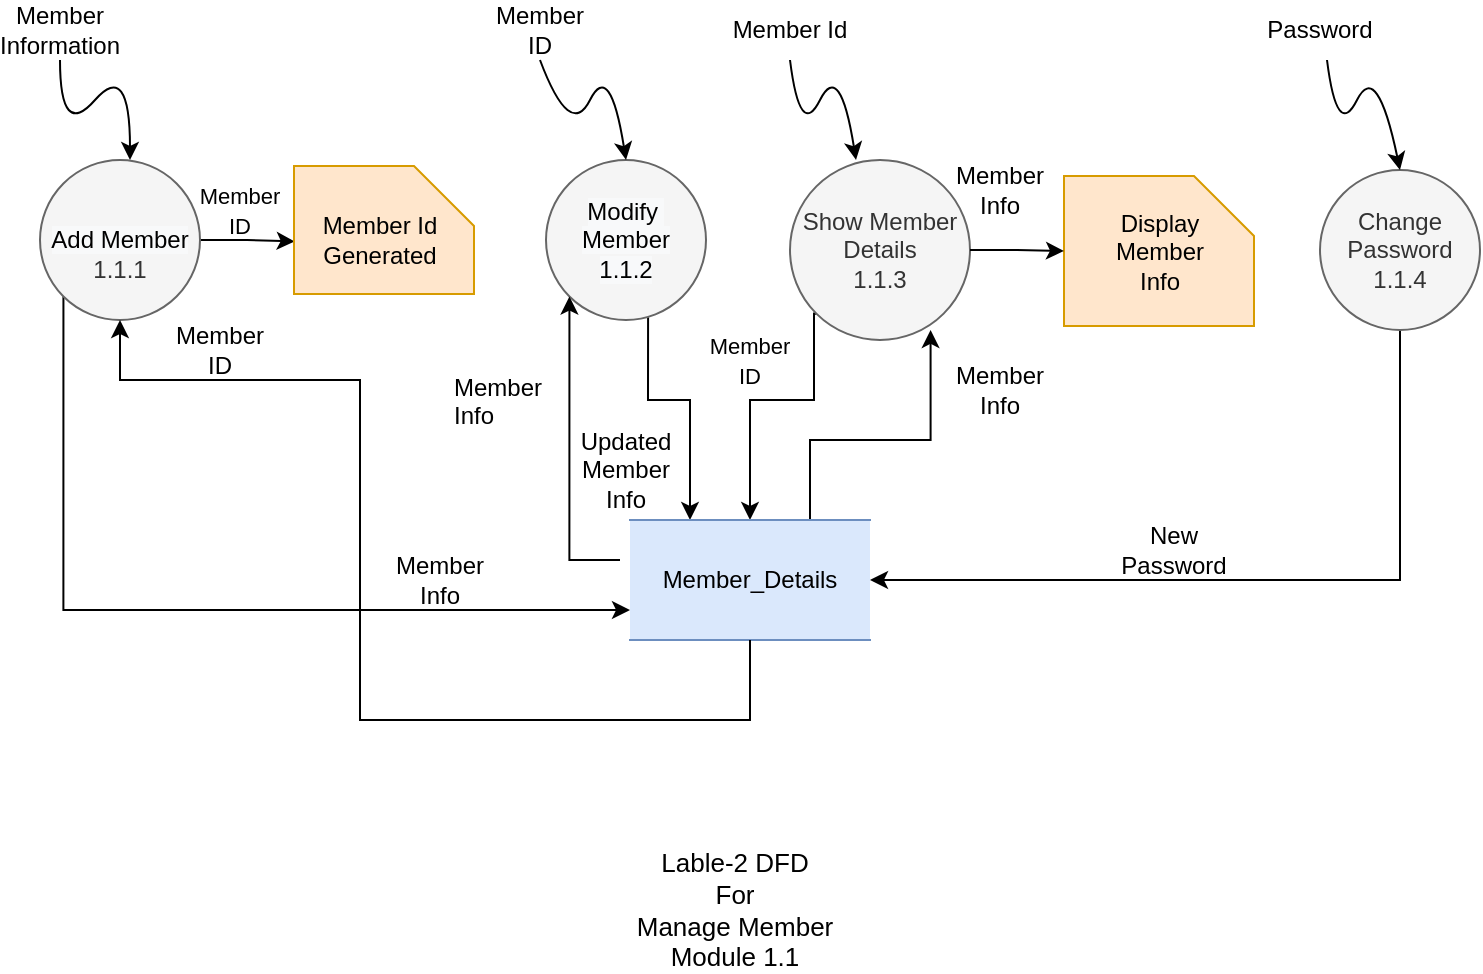 <mxfile version="18.0.2" type="device"><diagram id="9ddfhhQm25tvx__xPrMU" name="Page-1"><mxGraphModel dx="1038" dy="481" grid="1" gridSize="10" guides="1" tooltips="1" connect="1" arrows="1" fold="1" page="1" pageScale="1" pageWidth="850" pageHeight="1100" math="0" shadow="0"><root><mxCell id="0"/><mxCell id="1" parent="0"/><mxCell id="FAMORMTz_p43guvK2Zn5-3" style="edgeStyle=orthogonalEdgeStyle;rounded=0;orthogonalLoop=1;jettySize=auto;html=1;exitX=0.638;exitY=0.983;exitDx=0;exitDy=0;entryX=0.25;entryY=0;entryDx=0;entryDy=0;exitPerimeter=0;" parent="1" source="o362he6KjqdDZfxtHUCZ-1" target="o362he6KjqdDZfxtHUCZ-21" edge="1"><mxGeometry relative="1" as="geometry"><Array as="points"><mxPoint x="574" y="310"/><mxPoint x="595" y="310"/></Array></mxGeometry></mxCell><mxCell id="o362he6KjqdDZfxtHUCZ-1" value="&lt;span style=&quot;color: rgb(0 , 0 , 0) ; font-family: &amp;quot;helvetica&amp;quot; ; font-size: 12px ; font-style: normal ; font-weight: 400 ; letter-spacing: normal ; text-align: center ; text-indent: 0px ; text-transform: none ; word-spacing: 0px ; background-color: rgb(248 , 249 , 250) ; display: inline ; float: none&quot;&gt;Modify&amp;nbsp; Member&lt;br&gt;1.1.2&lt;br&gt;&lt;/span&gt;" style="ellipse;whiteSpace=wrap;html=1;aspect=fixed;fillColor=#f5f5f5;fontColor=#333333;strokeColor=#666666;" parent="1" vertex="1"><mxGeometry x="523" y="190" width="80" height="80" as="geometry"/></mxCell><mxCell id="FAMORMTz_p43guvK2Zn5-25" style="edgeStyle=orthogonalEdgeStyle;rounded=0;orthogonalLoop=1;jettySize=auto;html=1;exitX=0;exitY=1;exitDx=0;exitDy=0;entryX=0.5;entryY=0;entryDx=0;entryDy=0;fontSize=11;" parent="1" source="o362he6KjqdDZfxtHUCZ-2" target="o362he6KjqdDZfxtHUCZ-21" edge="1"><mxGeometry relative="1" as="geometry"><Array as="points"><mxPoint x="657" y="310"/><mxPoint x="625" y="310"/></Array></mxGeometry></mxCell><mxCell id="o362he6KjqdDZfxtHUCZ-2" value="Show Member&lt;br&gt;Details&lt;br&gt;1.1.3" style="ellipse;whiteSpace=wrap;html=1;aspect=fixed;fillColor=#f5f5f5;fontColor=#333333;strokeColor=#666666;" parent="1" vertex="1"><mxGeometry x="645" y="190" width="90" height="90" as="geometry"/></mxCell><mxCell id="FAMORMTz_p43guvK2Zn5-17" style="edgeStyle=orthogonalEdgeStyle;rounded=0;orthogonalLoop=1;jettySize=auto;html=1;exitX=0;exitY=1;exitDx=0;exitDy=0;entryX=0;entryY=0.75;entryDx=0;entryDy=0;" parent="1" source="o362he6KjqdDZfxtHUCZ-3" target="o362he6KjqdDZfxtHUCZ-21" edge="1"><mxGeometry relative="1" as="geometry"><mxPoint x="560" y="420" as="targetPoint"/><Array as="points"><mxPoint x="282" y="415"/></Array></mxGeometry></mxCell><mxCell id="FAMORMTz_p43guvK2Zn5-23" style="edgeStyle=orthogonalEdgeStyle;rounded=0;orthogonalLoop=1;jettySize=auto;html=1;exitX=1;exitY=0.5;exitDx=0;exitDy=0;entryX=0.589;entryY=0.996;entryDx=0;entryDy=0;entryPerimeter=0;" parent="1" source="o362he6KjqdDZfxtHUCZ-3" target="FAMORMTz_p43guvK2Zn5-6" edge="1"><mxGeometry relative="1" as="geometry"/></mxCell><mxCell id="o362he6KjqdDZfxtHUCZ-3" value="&lt;br&gt;&lt;span style=&quot;color: rgb(0, 0, 0); font-family: helvetica; font-size: 12px; font-style: normal; font-weight: 400; letter-spacing: normal; text-align: center; text-indent: 0px; text-transform: none; word-spacing: 0px; background-color: rgb(248, 249, 250); display: inline; float: none;&quot;&gt;Add Member&lt;/span&gt;&lt;br&gt;1.1.1" style="ellipse;whiteSpace=wrap;html=1;aspect=fixed;fillColor=#f5f5f5;strokeColor=#666666;fontColor=#333333;" parent="1" vertex="1"><mxGeometry x="270" y="190" width="80" height="80" as="geometry"/></mxCell><mxCell id="FAMORMTz_p43guvK2Zn5-26" style="edgeStyle=orthogonalEdgeStyle;rounded=0;orthogonalLoop=1;jettySize=auto;html=1;exitX=0.75;exitY=0;exitDx=0;exitDy=0;entryX=0.781;entryY=0.944;entryDx=0;entryDy=0;entryPerimeter=0;fontSize=11;" parent="1" source="o362he6KjqdDZfxtHUCZ-21" target="o362he6KjqdDZfxtHUCZ-2" edge="1"><mxGeometry relative="1" as="geometry"><Array as="points"><mxPoint x="655" y="330"/><mxPoint x="715" y="330"/></Array></mxGeometry></mxCell><mxCell id="6xgpd3IcbI0BNYtFcCYB-1" style="edgeStyle=orthogonalEdgeStyle;rounded=0;orthogonalLoop=1;jettySize=auto;html=1;entryX=0;entryY=1;entryDx=0;entryDy=0;" parent="1" target="o362he6KjqdDZfxtHUCZ-1" edge="1"><mxGeometry relative="1" as="geometry"><mxPoint x="560" y="390" as="sourcePoint"/><Array as="points"><mxPoint x="535" y="390"/></Array></mxGeometry></mxCell><mxCell id="o362he6KjqdDZfxtHUCZ-21" value="Member_Details" style="shape=partialRectangle;whiteSpace=wrap;html=1;left=0;right=0;fillColor=#dae8fc;strokeColor=#6c8ebf;" parent="1" vertex="1"><mxGeometry x="565" y="370" width="120" height="60" as="geometry"/></mxCell><mxCell id="o362he6KjqdDZfxtHUCZ-34" value="Member ID" style="text;html=1;strokeColor=none;fillColor=none;align=center;verticalAlign=middle;whiteSpace=wrap;rounded=0;" parent="1" vertex="1"><mxGeometry x="490" y="110" width="60" height="30" as="geometry"/></mxCell><mxCell id="1SrTlgoU7cFPguqL3hDf-4" value="" style="curved=1;endArrow=classic;html=1;rounded=0;entryX=0.5;entryY=0;entryDx=0;entryDy=0;exitX=0.5;exitY=1;exitDx=0;exitDy=0;" parent="1" source="o362he6KjqdDZfxtHUCZ-34" target="o362he6KjqdDZfxtHUCZ-1" edge="1"><mxGeometry width="50" height="50" relative="1" as="geometry"><mxPoint x="495" y="120" as="sourcePoint"/><mxPoint x="595" y="170" as="targetPoint"/><Array as="points"><mxPoint x="535" y="180"/><mxPoint x="555" y="140"/></Array></mxGeometry></mxCell><mxCell id="1SrTlgoU7cFPguqL3hDf-7" value="" style="curved=1;endArrow=classic;html=1;rounded=0;entryX=0.5;entryY=0;entryDx=0;entryDy=0;startArrow=none;exitX=0.5;exitY=1;exitDx=0;exitDy=0;" parent="1" source="o362he6KjqdDZfxtHUCZ-30" edge="1"><mxGeometry width="50" height="50" relative="1" as="geometry"><mxPoint x="645" y="150" as="sourcePoint"/><mxPoint x="678" y="190" as="targetPoint"/><Array as="points"><mxPoint x="650" y="180"/><mxPoint x="670" y="140"/></Array></mxGeometry></mxCell><mxCell id="o362he6KjqdDZfxtHUCZ-30" value="Member Id" style="text;html=1;strokeColor=none;fillColor=none;align=center;verticalAlign=middle;whiteSpace=wrap;rounded=0;" parent="1" vertex="1"><mxGeometry x="615" y="110" width="60" height="30" as="geometry"/></mxCell><mxCell id="1SrTlgoU7cFPguqL3hDf-9" value="" style="curved=1;endArrow=classic;html=1;rounded=0;exitX=0.5;exitY=1;exitDx=0;exitDy=0;startArrow=none;" parent="1" source="o362he6KjqdDZfxtHUCZ-33" edge="1"><mxGeometry width="50" height="50" relative="1" as="geometry"><mxPoint x="280" y="140" as="sourcePoint"/><mxPoint x="315" y="190" as="targetPoint"/><Array as="points"><mxPoint x="280" y="180"/><mxPoint x="315" y="140"/></Array></mxGeometry></mxCell><mxCell id="o362he6KjqdDZfxtHUCZ-33" value="Member Information" style="text;html=1;strokeColor=none;fillColor=none;align=center;verticalAlign=middle;whiteSpace=wrap;rounded=0;" parent="1" vertex="1"><mxGeometry x="250" y="110" width="60" height="30" as="geometry"/></mxCell><mxCell id="1SrTlgoU7cFPguqL3hDf-12" value="" style="shape=card;whiteSpace=wrap;html=1;rotation=90;fillColor=#ffe6cc;strokeColor=#d79b00;" parent="1" vertex="1"><mxGeometry x="792" y="188" width="75" height="95" as="geometry"/></mxCell><mxCell id="1SrTlgoU7cFPguqL3hDf-13" value="" style="edgeStyle=orthogonalEdgeStyle;rounded=0;orthogonalLoop=1;jettySize=auto;html=1;" parent="1" source="o362he6KjqdDZfxtHUCZ-2" target="1SrTlgoU7cFPguqL3hDf-12" edge="1"><mxGeometry relative="1" as="geometry"/></mxCell><mxCell id="1SrTlgoU7cFPguqL3hDf-14" value="Display Member Info" style="text;html=1;strokeColor=none;fillColor=none;align=center;verticalAlign=middle;whiteSpace=wrap;rounded=0;" parent="1" vertex="1"><mxGeometry x="799.5" y="220.5" width="60" height="30" as="geometry"/></mxCell><mxCell id="FAMORMTz_p43guvK2Zn5-18" style="edgeStyle=orthogonalEdgeStyle;rounded=0;orthogonalLoop=1;jettySize=auto;html=1;exitX=0.5;exitY=1;exitDx=0;exitDy=0;entryX=0.5;entryY=1;entryDx=0;entryDy=0;" parent="1" source="o362he6KjqdDZfxtHUCZ-21" target="o362he6KjqdDZfxtHUCZ-3" edge="1"><mxGeometry relative="1" as="geometry"><mxPoint x="310" y="275" as="targetPoint"/><Array as="points"><mxPoint x="625" y="470"/><mxPoint x="430" y="470"/><mxPoint x="430" y="300"/><mxPoint x="310" y="300"/></Array><mxPoint x="460" y="507" as="sourcePoint"/></mxGeometry></mxCell><mxCell id="FAMORMTz_p43guvK2Zn5-6" value="" style="shape=card;whiteSpace=wrap;html=1;rotation=90;fillColor=#ffe6cc;strokeColor=#d79b00;" parent="1" vertex="1"><mxGeometry x="410" y="180" width="64" height="90" as="geometry"/></mxCell><mxCell id="FAMORMTz_p43guvK2Zn5-7" value="Member Id&lt;br&gt;Generated" style="text;html=1;strokeColor=none;fillColor=none;align=center;verticalAlign=middle;whiteSpace=wrap;rounded=0;" parent="1" vertex="1"><mxGeometry x="410" y="215" width="60" height="30" as="geometry"/></mxCell><mxCell id="FAMORMTz_p43guvK2Zn5-9" value="Member Info" style="text;html=1;strokeColor=none;fillColor=none;align=center;verticalAlign=middle;whiteSpace=wrap;rounded=0;" parent="1" vertex="1"><mxGeometry x="440" y="385" width="60" height="30" as="geometry"/></mxCell><mxCell id="FAMORMTz_p43guvK2Zn5-10" value="Updated&lt;br&gt;Member Info" style="text;html=1;strokeColor=none;fillColor=none;align=center;verticalAlign=middle;whiteSpace=wrap;rounded=0;" parent="1" vertex="1"><mxGeometry x="533" y="330" width="60" height="30" as="geometry"/></mxCell><mxCell id="FAMORMTz_p43guvK2Zn5-19" value="Member ID" style="text;html=1;strokeColor=none;fillColor=none;align=center;verticalAlign=middle;whiteSpace=wrap;rounded=0;" parent="1" vertex="1"><mxGeometry x="330" y="270" width="60" height="30" as="geometry"/></mxCell><mxCell id="FAMORMTz_p43guvK2Zn5-21" value="&lt;font style=&quot;font-size: 11px&quot;&gt;Member&lt;br&gt;ID&lt;/font&gt;" style="text;html=1;strokeColor=none;fillColor=none;align=center;verticalAlign=middle;whiteSpace=wrap;rounded=0;" parent="1" vertex="1"><mxGeometry x="340" y="200" width="60" height="30" as="geometry"/></mxCell><mxCell id="FAMORMTz_p43guvK2Zn5-24" value="&lt;font style=&quot;font-size: 11px&quot;&gt;Member &lt;br&gt;ID&lt;/font&gt;" style="text;html=1;strokeColor=none;fillColor=none;align=center;verticalAlign=middle;whiteSpace=wrap;rounded=0;" parent="1" vertex="1"><mxGeometry x="595" y="275" width="60" height="30" as="geometry"/></mxCell><mxCell id="FAMORMTz_p43guvK2Zn5-27" value="Member Info" style="text;html=1;strokeColor=none;fillColor=none;align=center;verticalAlign=middle;whiteSpace=wrap;rounded=0;" parent="1" vertex="1"><mxGeometry x="720" y="290" width="60" height="30" as="geometry"/></mxCell><mxCell id="FAMORMTz_p43guvK2Zn5-28" value="Member Info" style="text;html=1;strokeColor=none;fillColor=none;align=center;verticalAlign=middle;whiteSpace=wrap;rounded=0;" parent="1" vertex="1"><mxGeometry x="720" y="190" width="60" height="30" as="geometry"/></mxCell><mxCell id="FAMORMTz_p43guvK2Zn5-30" value="&lt;font style=&quot;font-size: 13px&quot;&gt;Lable-2 DFD&lt;br&gt;For&lt;br&gt;Manage Member&lt;br&gt;Module 1.1&lt;/font&gt;" style="text;html=1;strokeColor=none;fillColor=none;align=center;verticalAlign=middle;whiteSpace=wrap;rounded=0;fontSize=11;" parent="1" vertex="1"><mxGeometry x="560" y="550" width="115" height="30" as="geometry"/></mxCell><mxCell id="6xgpd3IcbI0BNYtFcCYB-2" value="&lt;span style=&quot;color: rgb(0, 0, 0); font-family: Helvetica; font-size: 12px; font-style: normal; font-variant-ligatures: normal; font-variant-caps: normal; font-weight: 400; letter-spacing: normal; orphans: 2; text-align: center; text-indent: 0px; text-transform: none; widows: 2; word-spacing: 0px; -webkit-text-stroke-width: 0px; text-decoration-thickness: initial; text-decoration-style: initial; text-decoration-color: initial; float: none; display: inline !important;&quot;&gt;Member&lt;br&gt;Info&lt;/span&gt;" style="text;whiteSpace=wrap;html=1;" parent="1" vertex="1"><mxGeometry x="475" y="290" width="90" height="40" as="geometry"/></mxCell><mxCell id="6xgpd3IcbI0BNYtFcCYB-7" style="edgeStyle=orthogonalEdgeStyle;rounded=0;orthogonalLoop=1;jettySize=auto;html=1;exitX=0.5;exitY=1;exitDx=0;exitDy=0;entryX=1;entryY=0.5;entryDx=0;entryDy=0;" parent="1" source="6xgpd3IcbI0BNYtFcCYB-3" target="o362he6KjqdDZfxtHUCZ-21" edge="1"><mxGeometry relative="1" as="geometry"/></mxCell><mxCell id="6xgpd3IcbI0BNYtFcCYB-3" value="Change Password&lt;br&gt;1.1.4" style="ellipse;whiteSpace=wrap;html=1;aspect=fixed;fillColor=#f5f5f5;fontColor=#333333;strokeColor=#666666;" parent="1" vertex="1"><mxGeometry x="910" y="195" width="80" height="80" as="geometry"/></mxCell><mxCell id="6xgpd3IcbI0BNYtFcCYB-5" value="Password" style="text;html=1;strokeColor=none;fillColor=none;align=center;verticalAlign=middle;whiteSpace=wrap;rounded=0;" parent="1" vertex="1"><mxGeometry x="880" y="110" width="60" height="30" as="geometry"/></mxCell><mxCell id="6xgpd3IcbI0BNYtFcCYB-6" value="" style="curved=1;endArrow=classic;html=1;rounded=0;entryX=0.5;entryY=0;entryDx=0;entryDy=0;startArrow=none;exitX=0.5;exitY=1;exitDx=0;exitDy=0;" parent="1" target="6xgpd3IcbI0BNYtFcCYB-3" edge="1"><mxGeometry width="50" height="50" relative="1" as="geometry"><mxPoint x="913.5" y="140" as="sourcePoint"/><mxPoint x="946.5" y="190" as="targetPoint"/><Array as="points"><mxPoint x="918.5" y="180"/><mxPoint x="938.5" y="140"/></Array></mxGeometry></mxCell><mxCell id="6xgpd3IcbI0BNYtFcCYB-8" value="New Password" style="text;html=1;strokeColor=none;fillColor=none;align=center;verticalAlign=middle;whiteSpace=wrap;rounded=0;" parent="1" vertex="1"><mxGeometry x="807" y="370" width="60" height="30" as="geometry"/></mxCell></root></mxGraphModel></diagram></mxfile>